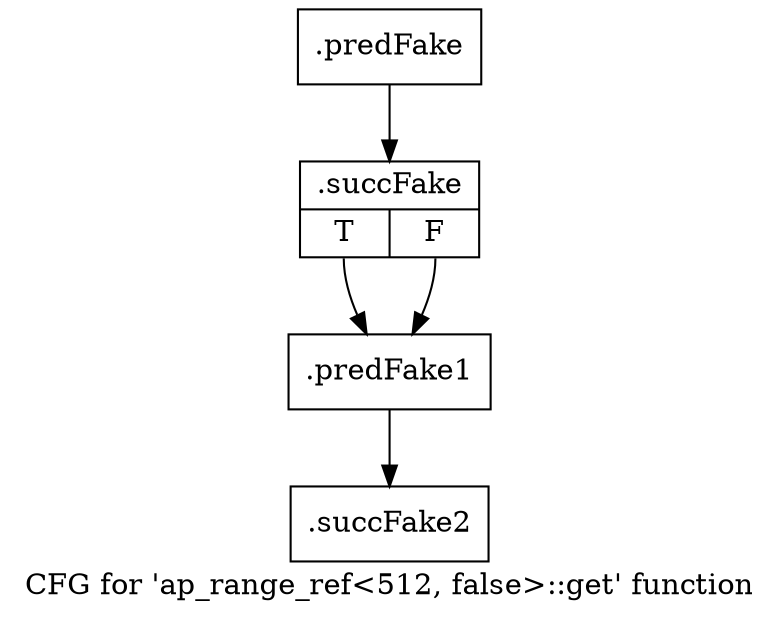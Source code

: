 digraph "CFG for 'ap_range_ref\<512, false\>::get' function" {
	label="CFG for 'ap_range_ref\<512, false\>::get' function";

	Node0x5b23400 [shape=record,filename="",linenumber="",label="{.predFake}"];
	Node0x5b23400 -> Node0x6115410[ callList="" memoryops="" filename="/mnt/xilinx/Vitis_HLS/2021.2/include/ap_int_ref.h" execusionnum="128"];
	Node0x6115410 [shape=record,filename="/mnt/xilinx/Vitis_HLS/2021.2/include/ap_int_ref.h",linenumber="676",label="{.succFake|{<s0>T|<s1>F}}"];
	Node0x6115410:s0 -> Node0x5b24530;
	Node0x6115410:s1 -> Node0x5b24530[ callList="" memoryops="" filename="/mnt/xilinx/Vitis_HLS/2021.2/include/ap_int_ref.h" execusionnum="128"];
	Node0x5b24530 [shape=record,filename="/mnt/xilinx/Vitis_HLS/2021.2/include/ap_int_ref.h",linenumber="676",label="{.predFake1}"];
	Node0x5b24530 -> Node0x6115570[ callList="" memoryops="" filename="/mnt/xilinx/Vitis_HLS/2021.2/include/ap_int_ref.h" execusionnum="256"];
	Node0x6115570 [shape=record,filename="/mnt/xilinx/Vitis_HLS/2021.2/include/ap_int_ref.h",linenumber="676",label="{.succFake2}"];
}
